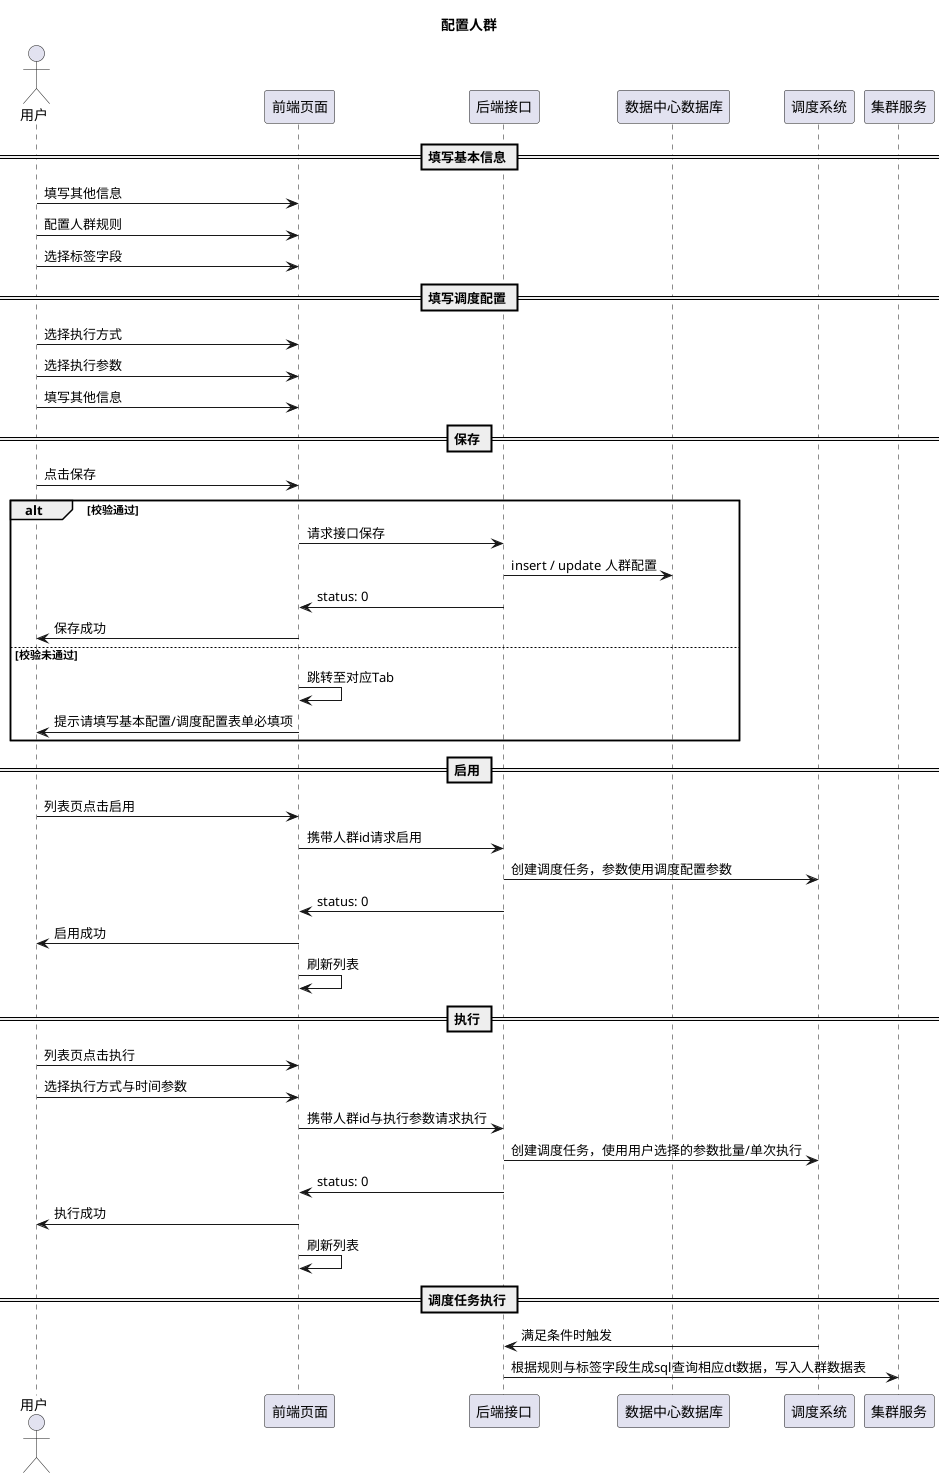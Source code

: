 @startuml pageInter
title 配置人群
actor       用户           as User
participant 前端页面        as Fe
participant 后端接口        as Be
participant 数据中心数据库  as Db
participant 调度系统       as Jenkins
participant 集群服务       as HiveServer

== 填写基本信息 ==
User -> Fe: 填写其他信息
User -> Fe: 配置人群规则
User -> Fe: 选择标签字段
== 填写调度配置 ==
User -> Fe: 选择执行方式
User -> Fe: 选择执行参数
User -> Fe: 填写其他信息
== 保存 ==
User -> Fe: 点击保存
alt 校验通过
  Fe -> Be: 请求接口保存
  Be -> Db: insert / update 人群配置
  Be -> Fe: status: 0
  Fe -> User: 保存成功
else 校验未通过
  Fe -> Fe: 跳转至对应Tab
  Fe -> User: 提示请填写基本配置/调度配置表单必填项
end
== 启用 ==
User -> Fe: 列表页点击启用
Fe -> Be: 携带人群id请求启用
Be -> Jenkins: 创建调度任务，参数使用调度配置参数
Be -> Fe: status: 0
Fe -> User: 启用成功
Fe -> Fe: 刷新列表
== 执行 ==
User -> Fe: 列表页点击执行
User -> Fe: 选择执行方式与时间参数
Fe -> Be: 携带人群id与执行参数请求执行
Be -> Jenkins: 创建调度任务，使用用户选择的参数批量/单次执行
Be -> Fe: status: 0
Fe -> User: 执行成功
Fe -> Fe: 刷新列表
== 调度任务执行 ==
Jenkins -> Be: 满足条件时触发
Be -> HiveServer: 根据规则与标签字段生成sql查询相应dt数据，写入人群数据表
@enduml

@enduml
